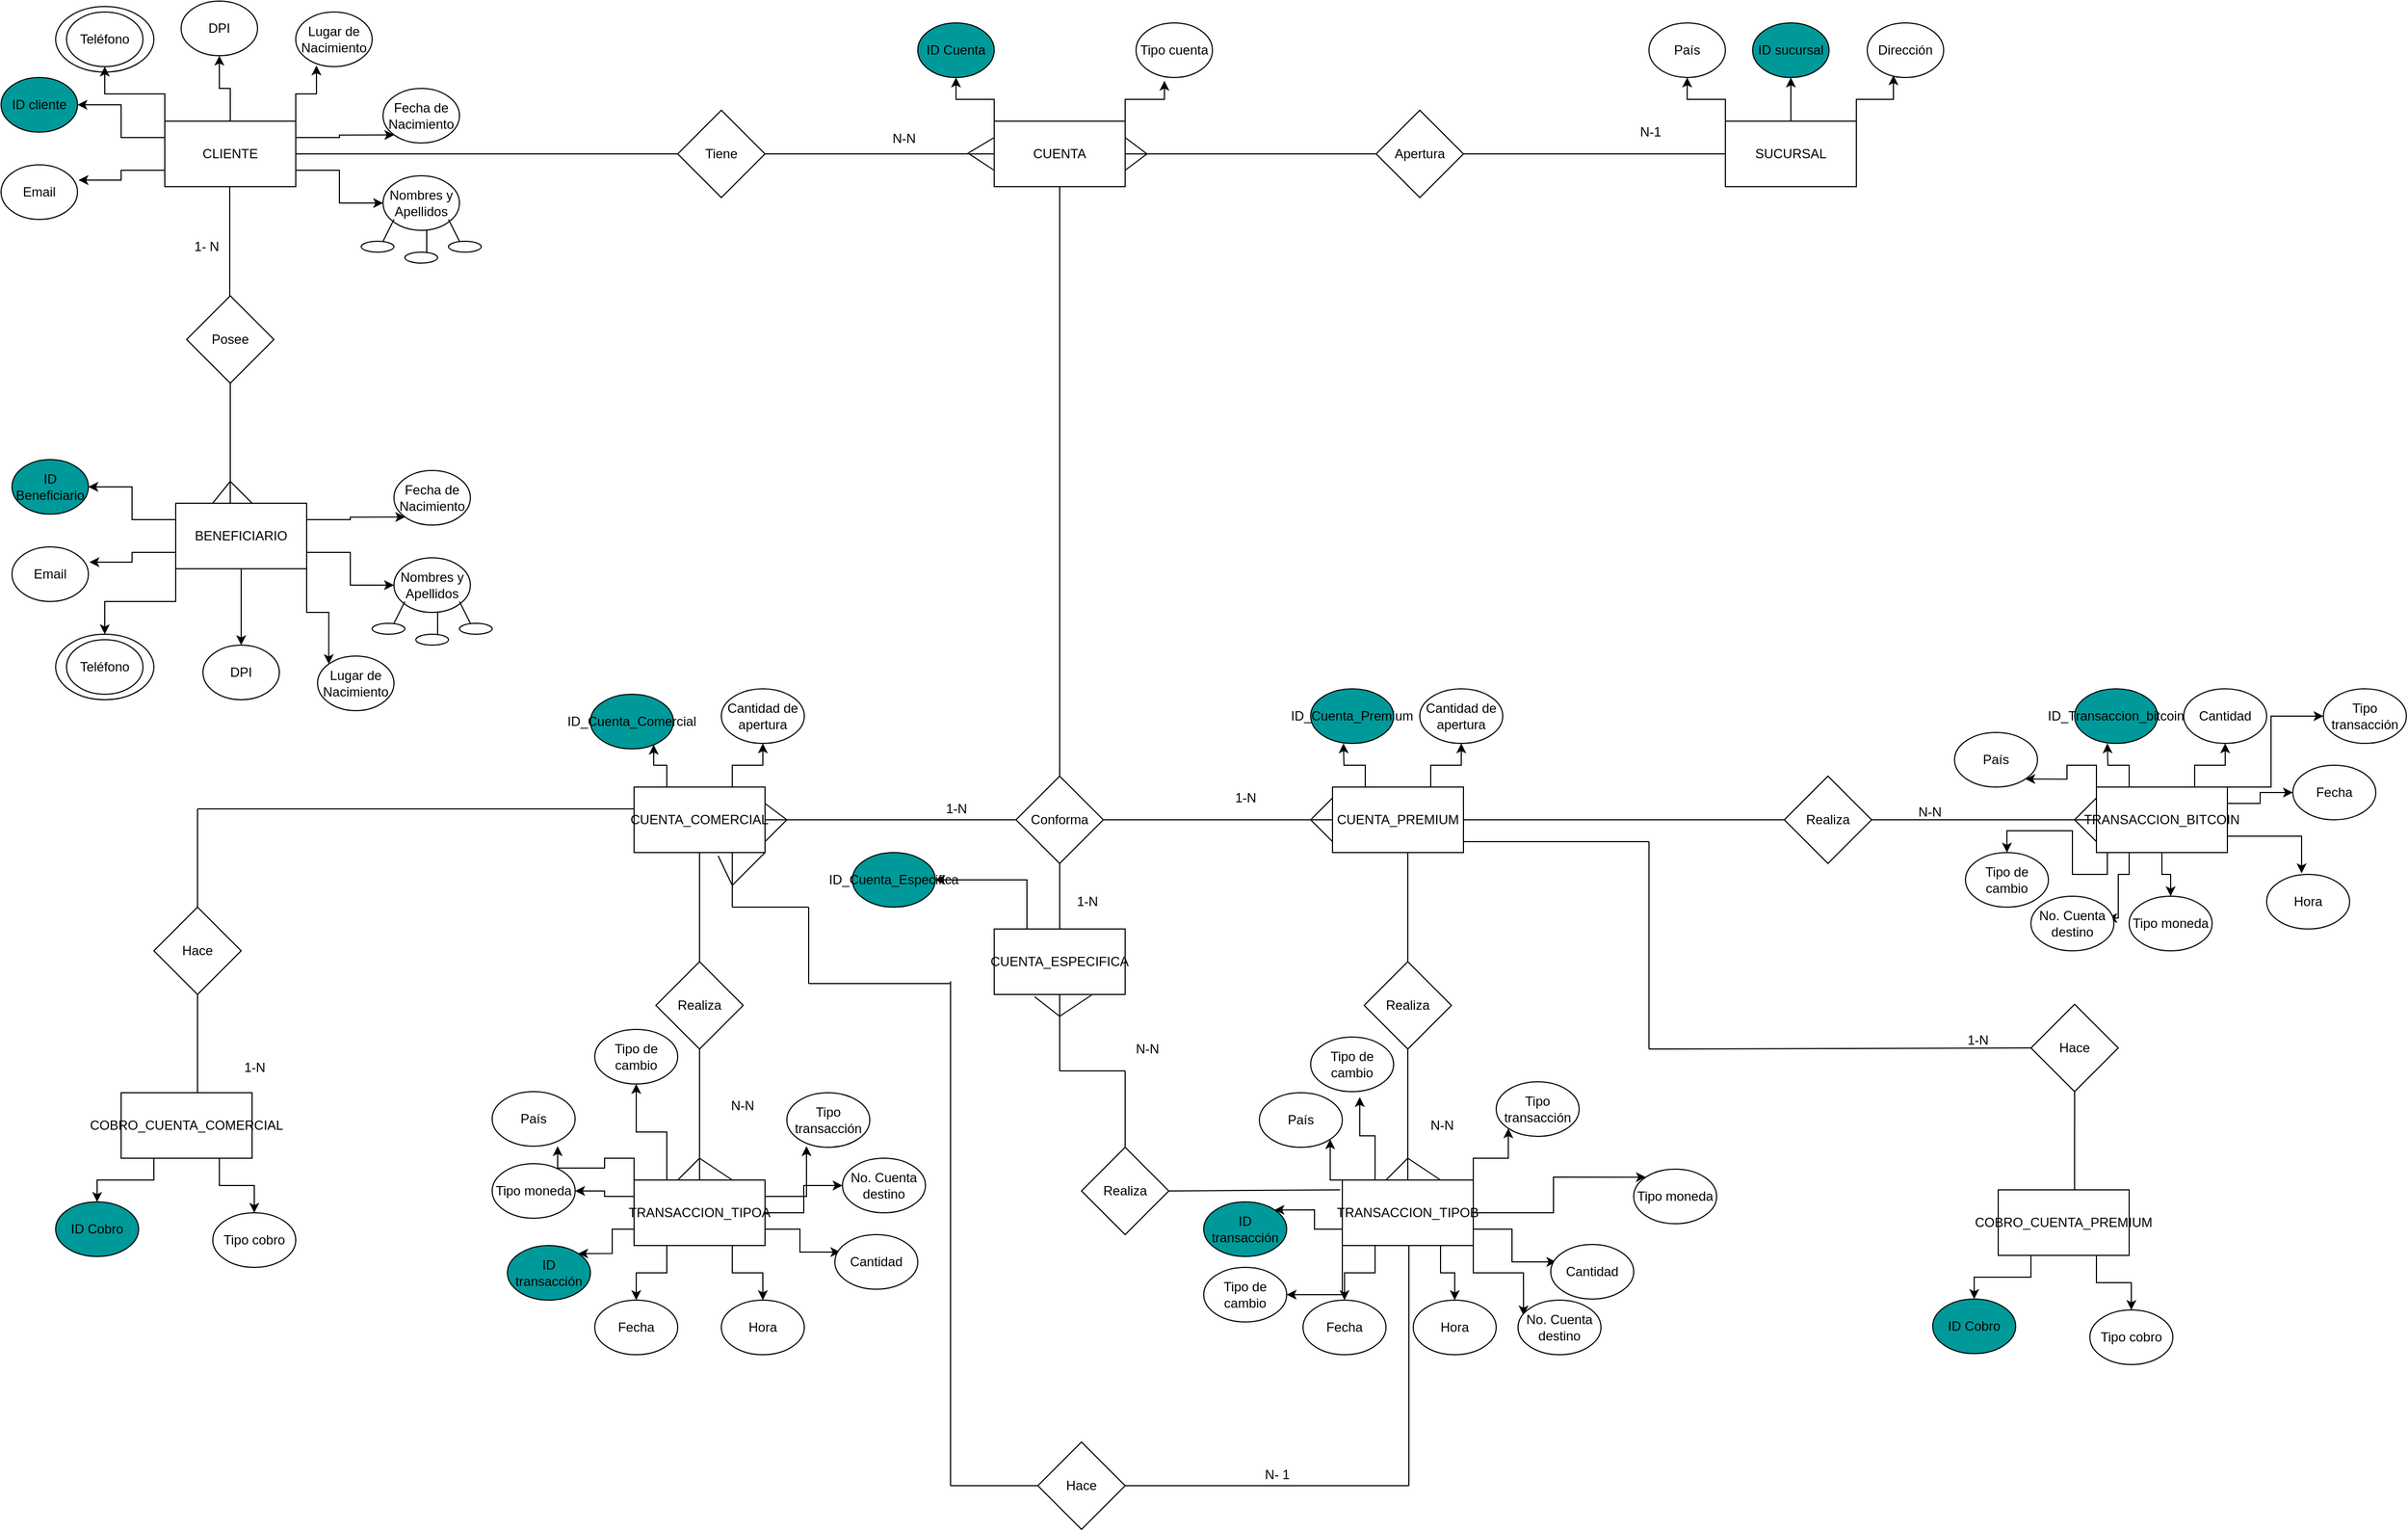 <mxfile version="12.6.5" type="device"><diagram id="9-E5F_la_4K-XoB2-qRi" name="Page-1"><mxGraphModel dx="1851" dy="1761" grid="1" gridSize="10" guides="1" tooltips="1" connect="1" arrows="1" fold="1" page="1" pageScale="1" pageWidth="827" pageHeight="1169" math="0" shadow="0"><root><mxCell id="0"/><mxCell id="1" parent="0"/><mxCell id="iz-t4fcoGRt94nTyB41s-18" value="" style="ellipse;whiteSpace=wrap;html=1;" parent="1" vertex="1"><mxGeometry x="-10" y="-75" width="90" height="60" as="geometry"/></mxCell><mxCell id="iz-t4fcoGRt94nTyB41s-28" style="edgeStyle=orthogonalEdgeStyle;rounded=0;orthogonalLoop=1;jettySize=auto;html=1;exitX=0;exitY=0.75;exitDx=0;exitDy=0;entryX=1.014;entryY=0.28;entryDx=0;entryDy=0;entryPerimeter=0;" parent="1" source="iz-t4fcoGRt94nTyB41s-1" target="iz-t4fcoGRt94nTyB41s-7" edge="1"><mxGeometry relative="1" as="geometry"/></mxCell><mxCell id="iz-t4fcoGRt94nTyB41s-29" style="edgeStyle=orthogonalEdgeStyle;rounded=0;orthogonalLoop=1;jettySize=auto;html=1;exitX=0;exitY=0.25;exitDx=0;exitDy=0;entryX=1;entryY=0.5;entryDx=0;entryDy=0;" parent="1" source="iz-t4fcoGRt94nTyB41s-1" target="iz-t4fcoGRt94nTyB41s-6" edge="1"><mxGeometry relative="1" as="geometry"/></mxCell><mxCell id="iz-t4fcoGRt94nTyB41s-30" style="edgeStyle=orthogonalEdgeStyle;rounded=0;orthogonalLoop=1;jettySize=auto;html=1;exitX=0;exitY=0;exitDx=0;exitDy=0;" parent="1" source="iz-t4fcoGRt94nTyB41s-1" target="iz-t4fcoGRt94nTyB41s-5" edge="1"><mxGeometry relative="1" as="geometry"/></mxCell><mxCell id="iz-t4fcoGRt94nTyB41s-31" style="edgeStyle=orthogonalEdgeStyle;rounded=0;orthogonalLoop=1;jettySize=auto;html=1;exitX=0.5;exitY=0;exitDx=0;exitDy=0;entryX=0.5;entryY=1;entryDx=0;entryDy=0;" parent="1" source="iz-t4fcoGRt94nTyB41s-1" target="iz-t4fcoGRt94nTyB41s-2" edge="1"><mxGeometry relative="1" as="geometry"/></mxCell><mxCell id="iz-t4fcoGRt94nTyB41s-32" style="edgeStyle=orthogonalEdgeStyle;rounded=0;orthogonalLoop=1;jettySize=auto;html=1;exitX=1;exitY=0;exitDx=0;exitDy=0;entryX=0.271;entryY=0.98;entryDx=0;entryDy=0;entryPerimeter=0;" parent="1" source="iz-t4fcoGRt94nTyB41s-1" target="iz-t4fcoGRt94nTyB41s-3" edge="1"><mxGeometry relative="1" as="geometry"/></mxCell><mxCell id="iz-t4fcoGRt94nTyB41s-33" style="edgeStyle=orthogonalEdgeStyle;rounded=0;orthogonalLoop=1;jettySize=auto;html=1;exitX=1;exitY=0.25;exitDx=0;exitDy=0;entryX=0;entryY=1;entryDx=0;entryDy=0;" parent="1" source="iz-t4fcoGRt94nTyB41s-1" target="iz-t4fcoGRt94nTyB41s-8" edge="1"><mxGeometry relative="1" as="geometry"/></mxCell><mxCell id="iz-t4fcoGRt94nTyB41s-34" style="edgeStyle=orthogonalEdgeStyle;rounded=0;orthogonalLoop=1;jettySize=auto;html=1;exitX=1;exitY=0.75;exitDx=0;exitDy=0;entryX=0;entryY=0.5;entryDx=0;entryDy=0;" parent="1" source="iz-t4fcoGRt94nTyB41s-1" target="iz-t4fcoGRt94nTyB41s-16" edge="1"><mxGeometry relative="1" as="geometry"/></mxCell><mxCell id="iz-t4fcoGRt94nTyB41s-1" value="CLIENTE" style="rounded=0;whiteSpace=wrap;html=1;" parent="1" vertex="1"><mxGeometry x="90" y="30" width="120" height="60" as="geometry"/></mxCell><mxCell id="iz-t4fcoGRt94nTyB41s-2" value="DPI" style="ellipse;whiteSpace=wrap;html=1;" parent="1" vertex="1"><mxGeometry x="105" y="-80" width="70" height="50" as="geometry"/></mxCell><mxCell id="iz-t4fcoGRt94nTyB41s-3" value="Lugar de Nacimiento" style="ellipse;whiteSpace=wrap;html=1;" parent="1" vertex="1"><mxGeometry x="210" y="-70" width="70" height="50" as="geometry"/></mxCell><mxCell id="iz-t4fcoGRt94nTyB41s-5" value="Teléfono" style="ellipse;whiteSpace=wrap;html=1;" parent="1" vertex="1"><mxGeometry y="-70" width="70" height="50" as="geometry"/></mxCell><mxCell id="iz-t4fcoGRt94nTyB41s-6" value="ID cliente" style="ellipse;whiteSpace=wrap;html=1;fillColor=#009999;" parent="1" vertex="1"><mxGeometry x="-60" y="-10" width="70" height="50" as="geometry"/></mxCell><mxCell id="iz-t4fcoGRt94nTyB41s-7" value="Email" style="ellipse;whiteSpace=wrap;html=1;" parent="1" vertex="1"><mxGeometry x="-60" y="70" width="70" height="50" as="geometry"/></mxCell><mxCell id="iz-t4fcoGRt94nTyB41s-8" value="Fecha de Nacimiento" style="ellipse;whiteSpace=wrap;html=1;" parent="1" vertex="1"><mxGeometry x="290" width="70" height="50" as="geometry"/></mxCell><mxCell id="iz-t4fcoGRt94nTyB41s-16" value="Nombres y Apellidos" style="ellipse;whiteSpace=wrap;html=1;" parent="1" vertex="1"><mxGeometry x="290" y="80" width="70" height="50" as="geometry"/></mxCell><mxCell id="iz-t4fcoGRt94nTyB41s-19" value="" style="endArrow=none;html=1;" parent="1" edge="1"><mxGeometry width="50" height="50" relative="1" as="geometry"><mxPoint x="290" y="140" as="sourcePoint"/><mxPoint x="300" y="120" as="targetPoint"/></mxGeometry></mxCell><mxCell id="iz-t4fcoGRt94nTyB41s-21" value="" style="endArrow=none;html=1;" parent="1" edge="1"><mxGeometry width="50" height="50" relative="1" as="geometry"><mxPoint x="360" y="140" as="sourcePoint"/><mxPoint x="350" y="120" as="targetPoint"/></mxGeometry></mxCell><mxCell id="iz-t4fcoGRt94nTyB41s-22" value="" style="endArrow=none;html=1;" parent="1" edge="1"><mxGeometry width="50" height="50" relative="1" as="geometry"><mxPoint x="330" y="150" as="sourcePoint"/><mxPoint x="330" y="130" as="targetPoint"/></mxGeometry></mxCell><mxCell id="iz-t4fcoGRt94nTyB41s-23" value="" style="ellipse;whiteSpace=wrap;html=1;fillColor=#FFFFFF;" parent="1" vertex="1"><mxGeometry x="270" y="140" width="30" height="10" as="geometry"/></mxCell><mxCell id="iz-t4fcoGRt94nTyB41s-24" value="" style="ellipse;whiteSpace=wrap;html=1;fillColor=#FFFFFF;" parent="1" vertex="1"><mxGeometry x="310" y="150" width="30" height="10" as="geometry"/></mxCell><mxCell id="iz-t4fcoGRt94nTyB41s-25" value="" style="ellipse;whiteSpace=wrap;html=1;fillColor=#FFFFFF;" parent="1" vertex="1"><mxGeometry x="350" y="140" width="30" height="10" as="geometry"/></mxCell><mxCell id="iz-t4fcoGRt94nTyB41s-35" value="Posee" style="rhombus;whiteSpace=wrap;html=1;fillColor=#FFFFFF;" parent="1" vertex="1"><mxGeometry x="110" y="190" width="80" height="80" as="geometry"/></mxCell><mxCell id="iz-t4fcoGRt94nTyB41s-36" value="" style="endArrow=none;html=1;" parent="1" edge="1"><mxGeometry width="50" height="50" relative="1" as="geometry"><mxPoint x="149.5" y="190" as="sourcePoint"/><mxPoint x="149.5" y="90" as="targetPoint"/></mxGeometry></mxCell><mxCell id="iz-t4fcoGRt94nTyB41s-38" value="" style="endArrow=none;html=1;" parent="1" edge="1"><mxGeometry width="50" height="50" relative="1" as="geometry"><mxPoint x="150" y="380" as="sourcePoint"/><mxPoint x="150" y="270" as="targetPoint"/></mxGeometry></mxCell><mxCell id="iz-t4fcoGRt94nTyB41s-39" value="" style="endArrow=none;html=1;exitX=0.358;exitY=0.017;exitDx=0;exitDy=0;exitPerimeter=0;" parent="1" edge="1"><mxGeometry width="50" height="50" relative="1" as="geometry"><mxPoint x="132.96" y="381.02" as="sourcePoint"/><mxPoint x="150" y="360" as="targetPoint"/></mxGeometry></mxCell><mxCell id="iz-t4fcoGRt94nTyB41s-41" value="" style="endArrow=none;html=1;entryX=0.667;entryY=0;entryDx=0;entryDy=0;entryPerimeter=0;" parent="1" edge="1"><mxGeometry width="50" height="50" relative="1" as="geometry"><mxPoint x="150" y="360" as="sourcePoint"/><mxPoint x="170.04" y="380" as="targetPoint"/></mxGeometry></mxCell><mxCell id="iz-t4fcoGRt94nTyB41s-47" style="edgeStyle=orthogonalEdgeStyle;rounded=0;orthogonalLoop=1;jettySize=auto;html=1;exitX=0;exitY=0;exitDx=0;exitDy=0;entryX=0.5;entryY=1;entryDx=0;entryDy=0;" parent="1" source="iz-t4fcoGRt94nTyB41s-42" target="iz-t4fcoGRt94nTyB41s-43" edge="1"><mxGeometry relative="1" as="geometry"/></mxCell><mxCell id="iz-t4fcoGRt94nTyB41s-50" style="edgeStyle=orthogonalEdgeStyle;rounded=0;orthogonalLoop=1;jettySize=auto;html=1;exitX=1;exitY=0;exitDx=0;exitDy=0;entryX=0.371;entryY=1.06;entryDx=0;entryDy=0;entryPerimeter=0;" parent="1" source="iz-t4fcoGRt94nTyB41s-42" target="iz-t4fcoGRt94nTyB41s-46" edge="1"><mxGeometry relative="1" as="geometry"/></mxCell><mxCell id="iz-t4fcoGRt94nTyB41s-42" value="CUENTA" style="rounded=0;whiteSpace=wrap;html=1;fillColor=#FFFFFF;" parent="1" vertex="1"><mxGeometry x="850" y="30" width="120" height="60" as="geometry"/></mxCell><mxCell id="iz-t4fcoGRt94nTyB41s-43" value="ID Cuenta" style="ellipse;whiteSpace=wrap;html=1;fillColor=#009999;" parent="1" vertex="1"><mxGeometry x="780" y="-60" width="70" height="50" as="geometry"/></mxCell><mxCell id="iz-t4fcoGRt94nTyB41s-46" value="Tipo cuenta" style="ellipse;whiteSpace=wrap;html=1;" parent="1" vertex="1"><mxGeometry x="980" y="-60" width="70" height="50" as="geometry"/></mxCell><mxCell id="iz-t4fcoGRt94nTyB41s-51" value="Tiene" style="rhombus;whiteSpace=wrap;html=1;fillColor=#FFFFFF;" parent="1" vertex="1"><mxGeometry x="560" y="20" width="80" height="80" as="geometry"/></mxCell><mxCell id="iz-t4fcoGRt94nTyB41s-52" value="" style="endArrow=none;html=1;entryX=0;entryY=0.5;entryDx=0;entryDy=0;" parent="1" target="iz-t4fcoGRt94nTyB41s-51" edge="1"><mxGeometry width="50" height="50" relative="1" as="geometry"><mxPoint x="210" y="60" as="sourcePoint"/><mxPoint x="260" y="10" as="targetPoint"/></mxGeometry></mxCell><mxCell id="iz-t4fcoGRt94nTyB41s-53" value="" style="endArrow=none;html=1;entryX=0;entryY=0.5;entryDx=0;entryDy=0;" parent="1" target="iz-t4fcoGRt94nTyB41s-42" edge="1"><mxGeometry width="50" height="50" relative="1" as="geometry"><mxPoint x="640" y="60" as="sourcePoint"/><mxPoint x="690" y="10" as="targetPoint"/></mxGeometry></mxCell><mxCell id="iz-t4fcoGRt94nTyB41s-54" value="" style="endArrow=none;html=1;entryX=0;entryY=0.25;entryDx=0;entryDy=0;" parent="1" target="iz-t4fcoGRt94nTyB41s-42" edge="1"><mxGeometry width="50" height="50" relative="1" as="geometry"><mxPoint x="825" y="60" as="sourcePoint"/><mxPoint x="875" y="10" as="targetPoint"/></mxGeometry></mxCell><mxCell id="iz-t4fcoGRt94nTyB41s-55" value="" style="endArrow=none;html=1;exitX=0;exitY=0.75;exitDx=0;exitDy=0;" parent="1" source="iz-t4fcoGRt94nTyB41s-42" edge="1"><mxGeometry width="50" height="50" relative="1" as="geometry"><mxPoint x="777" y="110" as="sourcePoint"/><mxPoint x="827" y="60" as="targetPoint"/></mxGeometry></mxCell><mxCell id="iz-t4fcoGRt94nTyB41s-56" value="Apertura" style="rhombus;whiteSpace=wrap;html=1;fillColor=#FFFFFF;" parent="1" vertex="1"><mxGeometry x="1200" y="20" width="80" height="80" as="geometry"/></mxCell><mxCell id="iz-t4fcoGRt94nTyB41s-57" value="" style="endArrow=none;html=1;" parent="1" target="iz-t4fcoGRt94nTyB41s-56" edge="1"><mxGeometry width="50" height="50" relative="1" as="geometry"><mxPoint x="970" y="60" as="sourcePoint"/><mxPoint x="1020" y="10" as="targetPoint"/></mxGeometry></mxCell><mxCell id="iz-t4fcoGRt94nTyB41s-66" style="edgeStyle=orthogonalEdgeStyle;rounded=0;orthogonalLoop=1;jettySize=auto;html=1;exitX=0;exitY=0;exitDx=0;exitDy=0;entryX=0.5;entryY=1;entryDx=0;entryDy=0;" parent="1" source="iz-t4fcoGRt94nTyB41s-58" target="iz-t4fcoGRt94nTyB41s-63" edge="1"><mxGeometry relative="1" as="geometry"/></mxCell><mxCell id="iz-t4fcoGRt94nTyB41s-68" style="edgeStyle=orthogonalEdgeStyle;rounded=0;orthogonalLoop=1;jettySize=auto;html=1;exitX=0.5;exitY=0;exitDx=0;exitDy=0;entryX=0.5;entryY=1;entryDx=0;entryDy=0;" parent="1" source="iz-t4fcoGRt94nTyB41s-58" target="iz-t4fcoGRt94nTyB41s-64" edge="1"><mxGeometry relative="1" as="geometry"/></mxCell><mxCell id="iz-t4fcoGRt94nTyB41s-70" style="edgeStyle=orthogonalEdgeStyle;rounded=0;orthogonalLoop=1;jettySize=auto;html=1;exitX=1;exitY=0;exitDx=0;exitDy=0;entryX=0.343;entryY=0.96;entryDx=0;entryDy=0;entryPerimeter=0;" parent="1" source="iz-t4fcoGRt94nTyB41s-58" target="iz-t4fcoGRt94nTyB41s-65" edge="1"><mxGeometry relative="1" as="geometry"/></mxCell><mxCell id="iz-t4fcoGRt94nTyB41s-58" value="SUCURSAL" style="rounded=0;whiteSpace=wrap;html=1;fillColor=#FFFFFF;" parent="1" vertex="1"><mxGeometry x="1520" y="30" width="120" height="60" as="geometry"/></mxCell><mxCell id="iz-t4fcoGRt94nTyB41s-59" value="" style="endArrow=none;html=1;entryX=0;entryY=0.5;entryDx=0;entryDy=0;" parent="1" target="iz-t4fcoGRt94nTyB41s-58" edge="1"><mxGeometry width="50" height="50" relative="1" as="geometry"><mxPoint x="1280" y="60" as="sourcePoint"/><mxPoint x="1330" y="10" as="targetPoint"/></mxGeometry></mxCell><mxCell id="iz-t4fcoGRt94nTyB41s-60" value="" style="endArrow=none;html=1;entryX=1;entryY=0.25;entryDx=0;entryDy=0;" parent="1" target="iz-t4fcoGRt94nTyB41s-42" edge="1"><mxGeometry width="50" height="50" relative="1" as="geometry"><mxPoint x="990" y="60" as="sourcePoint"/><mxPoint x="1040" y="10" as="targetPoint"/></mxGeometry></mxCell><mxCell id="iz-t4fcoGRt94nTyB41s-61" value="" style="endArrow=none;html=1;exitX=1;exitY=0.75;exitDx=0;exitDy=0;" parent="1" source="iz-t4fcoGRt94nTyB41s-42" edge="1"><mxGeometry width="50" height="50" relative="1" as="geometry"><mxPoint x="940" y="110" as="sourcePoint"/><mxPoint x="990" y="60" as="targetPoint"/></mxGeometry></mxCell><mxCell id="iz-t4fcoGRt94nTyB41s-63" value="País" style="ellipse;whiteSpace=wrap;html=1;" parent="1" vertex="1"><mxGeometry x="1450" y="-60" width="70" height="50" as="geometry"/></mxCell><mxCell id="iz-t4fcoGRt94nTyB41s-64" value="ID sucursal" style="ellipse;whiteSpace=wrap;html=1;fillColor=#009999;" parent="1" vertex="1"><mxGeometry x="1545" y="-60" width="70" height="50" as="geometry"/></mxCell><mxCell id="iz-t4fcoGRt94nTyB41s-65" value="Dirección" style="ellipse;whiteSpace=wrap;html=1;" parent="1" vertex="1"><mxGeometry x="1650" y="-60" width="70" height="50" as="geometry"/></mxCell><mxCell id="iz-t4fcoGRt94nTyB41s-71" value="Conforma" style="rhombus;whiteSpace=wrap;html=1;fillColor=#FFFFFF;" parent="1" vertex="1"><mxGeometry x="870" y="630" width="80" height="80" as="geometry"/></mxCell><mxCell id="iz-t4fcoGRt94nTyB41s-72" value="" style="endArrow=none;html=1;exitX=0.5;exitY=0;exitDx=0;exitDy=0;" parent="1" source="iz-t4fcoGRt94nTyB41s-71" edge="1"><mxGeometry width="50" height="50" relative="1" as="geometry"><mxPoint x="860" y="140" as="sourcePoint"/><mxPoint x="910" y="90" as="targetPoint"/></mxGeometry></mxCell><mxCell id="iz-t4fcoGRt94nTyB41s-115" style="edgeStyle=orthogonalEdgeStyle;rounded=0;orthogonalLoop=1;jettySize=auto;html=1;exitX=0.75;exitY=0;exitDx=0;exitDy=0;entryX=0.5;entryY=1;entryDx=0;entryDy=0;" parent="1" source="iz-t4fcoGRt94nTyB41s-73" target="iz-t4fcoGRt94nTyB41s-112" edge="1"><mxGeometry relative="1" as="geometry"/></mxCell><mxCell id="iz-t4fcoGRt94nTyB41s-116" style="edgeStyle=orthogonalEdgeStyle;rounded=0;orthogonalLoop=1;jettySize=auto;html=1;exitX=0.25;exitY=0;exitDx=0;exitDy=0;" parent="1" source="iz-t4fcoGRt94nTyB41s-73" target="iz-t4fcoGRt94nTyB41s-111" edge="1"><mxGeometry relative="1" as="geometry"><Array as="points"><mxPoint x="550" y="620"/><mxPoint x="538" y="620"/></Array></mxGeometry></mxCell><mxCell id="iz-t4fcoGRt94nTyB41s-73" value="CUENTA_COMERCIAL" style="rounded=0;whiteSpace=wrap;html=1;fillColor=#FFFFFF;" parent="1" vertex="1"><mxGeometry x="520" y="640" width="120" height="60" as="geometry"/></mxCell><mxCell id="iz-t4fcoGRt94nTyB41s-119" style="edgeStyle=orthogonalEdgeStyle;rounded=0;orthogonalLoop=1;jettySize=auto;html=1;exitX=0.25;exitY=0;exitDx=0;exitDy=0;" parent="1" source="iz-t4fcoGRt94nTyB41s-74" edge="1"><mxGeometry relative="1" as="geometry"><mxPoint x="1170" y="600" as="targetPoint"/></mxGeometry></mxCell><mxCell id="iz-t4fcoGRt94nTyB41s-121" style="edgeStyle=orthogonalEdgeStyle;rounded=0;orthogonalLoop=1;jettySize=auto;html=1;exitX=0.75;exitY=0;exitDx=0;exitDy=0;" parent="1" source="iz-t4fcoGRt94nTyB41s-74" target="iz-t4fcoGRt94nTyB41s-118" edge="1"><mxGeometry relative="1" as="geometry"/></mxCell><mxCell id="iz-t4fcoGRt94nTyB41s-74" value="CUENTA_PREMIUM" style="rounded=0;whiteSpace=wrap;html=1;fillColor=#FFFFFF;" parent="1" vertex="1"><mxGeometry x="1160" y="640" width="120" height="60" as="geometry"/></mxCell><mxCell id="iz-t4fcoGRt94nTyB41s-75" value="" style="endArrow=none;html=1;exitX=1;exitY=0.5;exitDx=0;exitDy=0;" parent="1" source="iz-t4fcoGRt94nTyB41s-73" edge="1"><mxGeometry width="50" height="50" relative="1" as="geometry"><mxPoint x="820" y="720" as="sourcePoint"/><mxPoint x="870" y="670" as="targetPoint"/></mxGeometry></mxCell><mxCell id="iz-t4fcoGRt94nTyB41s-76" value="" style="endArrow=none;html=1;" parent="1" edge="1"><mxGeometry width="50" height="50" relative="1" as="geometry"><mxPoint x="640" y="690" as="sourcePoint"/><mxPoint x="660" y="670" as="targetPoint"/></mxGeometry></mxCell><mxCell id="iz-t4fcoGRt94nTyB41s-77" value="" style="endArrow=none;html=1;entryX=1;entryY=0.25;entryDx=0;entryDy=0;" parent="1" target="iz-t4fcoGRt94nTyB41s-73" edge="1"><mxGeometry width="50" height="50" relative="1" as="geometry"><mxPoint x="660" y="670" as="sourcePoint"/><mxPoint x="710" y="620" as="targetPoint"/></mxGeometry></mxCell><mxCell id="iz-t4fcoGRt94nTyB41s-78" value="" style="endArrow=none;html=1;entryX=0;entryY=0.5;entryDx=0;entryDy=0;" parent="1" target="iz-t4fcoGRt94nTyB41s-74" edge="1"><mxGeometry width="50" height="50" relative="1" as="geometry"><mxPoint x="950" y="670" as="sourcePoint"/><mxPoint x="1000" y="620" as="targetPoint"/></mxGeometry></mxCell><mxCell id="iz-t4fcoGRt94nTyB41s-79" value="" style="endArrow=none;html=1;" parent="1" edge="1"><mxGeometry width="50" height="50" relative="1" as="geometry"><mxPoint x="1140" y="670" as="sourcePoint"/><mxPoint x="1160" y="650" as="targetPoint"/></mxGeometry></mxCell><mxCell id="iz-t4fcoGRt94nTyB41s-80" value="" style="endArrow=none;html=1;" parent="1" edge="1"><mxGeometry width="50" height="50" relative="1" as="geometry"><mxPoint x="1160" y="690" as="sourcePoint"/><mxPoint x="1140" y="670" as="targetPoint"/></mxGeometry></mxCell><mxCell id="iz-t4fcoGRt94nTyB41s-82" style="edgeStyle=orthogonalEdgeStyle;rounded=0;orthogonalLoop=1;jettySize=auto;html=1;exitX=0;exitY=0.75;exitDx=0;exitDy=0;entryX=1.014;entryY=0.28;entryDx=0;entryDy=0;entryPerimeter=0;" parent="1" source="iz-t4fcoGRt94nTyB41s-89" target="iz-t4fcoGRt94nTyB41s-94" edge="1"><mxGeometry relative="1" as="geometry"/></mxCell><mxCell id="iz-t4fcoGRt94nTyB41s-83" style="edgeStyle=orthogonalEdgeStyle;rounded=0;orthogonalLoop=1;jettySize=auto;html=1;exitX=0;exitY=0.25;exitDx=0;exitDy=0;entryX=1;entryY=0.5;entryDx=0;entryDy=0;" parent="1" source="iz-t4fcoGRt94nTyB41s-89" target="iz-t4fcoGRt94nTyB41s-93" edge="1"><mxGeometry relative="1" as="geometry"/></mxCell><mxCell id="iz-t4fcoGRt94nTyB41s-87" style="edgeStyle=orthogonalEdgeStyle;rounded=0;orthogonalLoop=1;jettySize=auto;html=1;exitX=1;exitY=0.25;exitDx=0;exitDy=0;entryX=0;entryY=1;entryDx=0;entryDy=0;" parent="1" source="iz-t4fcoGRt94nTyB41s-89" target="iz-t4fcoGRt94nTyB41s-95" edge="1"><mxGeometry relative="1" as="geometry"/></mxCell><mxCell id="iz-t4fcoGRt94nTyB41s-88" style="edgeStyle=orthogonalEdgeStyle;rounded=0;orthogonalLoop=1;jettySize=auto;html=1;exitX=1;exitY=0.75;exitDx=0;exitDy=0;entryX=0;entryY=0.5;entryDx=0;entryDy=0;" parent="1" source="iz-t4fcoGRt94nTyB41s-89" target="iz-t4fcoGRt94nTyB41s-96" edge="1"><mxGeometry relative="1" as="geometry"/></mxCell><mxCell id="iz-t4fcoGRt94nTyB41s-104" style="edgeStyle=orthogonalEdgeStyle;rounded=0;orthogonalLoop=1;jettySize=auto;html=1;exitX=0.5;exitY=1;exitDx=0;exitDy=0;entryX=0.5;entryY=0;entryDx=0;entryDy=0;" parent="1" source="iz-t4fcoGRt94nTyB41s-89" target="iz-t4fcoGRt94nTyB41s-90" edge="1"><mxGeometry relative="1" as="geometry"/></mxCell><mxCell id="iz-t4fcoGRt94nTyB41s-106" style="edgeStyle=orthogonalEdgeStyle;rounded=0;orthogonalLoop=1;jettySize=auto;html=1;exitX=1;exitY=1;exitDx=0;exitDy=0;entryX=0;entryY=0;entryDx=0;entryDy=0;" parent="1" source="iz-t4fcoGRt94nTyB41s-89" target="iz-t4fcoGRt94nTyB41s-105" edge="1"><mxGeometry relative="1" as="geometry"/></mxCell><mxCell id="iz-t4fcoGRt94nTyB41s-109" style="edgeStyle=orthogonalEdgeStyle;rounded=0;orthogonalLoop=1;jettySize=auto;html=1;exitX=0;exitY=1;exitDx=0;exitDy=0;" parent="1" source="iz-t4fcoGRt94nTyB41s-89" target="iz-t4fcoGRt94nTyB41s-107" edge="1"><mxGeometry relative="1" as="geometry"/></mxCell><mxCell id="iz-t4fcoGRt94nTyB41s-89" value="BENEFICIARIO" style="rounded=0;whiteSpace=wrap;html=1;" parent="1" vertex="1"><mxGeometry x="100" y="380" width="120" height="60" as="geometry"/></mxCell><mxCell id="iz-t4fcoGRt94nTyB41s-90" value="DPI" style="ellipse;whiteSpace=wrap;html=1;" parent="1" vertex="1"><mxGeometry x="125" y="510" width="70" height="50" as="geometry"/></mxCell><mxCell id="iz-t4fcoGRt94nTyB41s-93" value="ID Beneficiario" style="ellipse;whiteSpace=wrap;html=1;fillColor=#009999;" parent="1" vertex="1"><mxGeometry x="-50" y="340" width="70" height="50" as="geometry"/></mxCell><mxCell id="iz-t4fcoGRt94nTyB41s-94" value="Email" style="ellipse;whiteSpace=wrap;html=1;" parent="1" vertex="1"><mxGeometry x="-50" y="420" width="70" height="50" as="geometry"/></mxCell><mxCell id="iz-t4fcoGRt94nTyB41s-95" value="Fecha de Nacimiento" style="ellipse;whiteSpace=wrap;html=1;" parent="1" vertex="1"><mxGeometry x="300" y="350" width="70" height="50" as="geometry"/></mxCell><mxCell id="iz-t4fcoGRt94nTyB41s-96" value="Nombres y Apellidos" style="ellipse;whiteSpace=wrap;html=1;" parent="1" vertex="1"><mxGeometry x="300" y="430" width="70" height="50" as="geometry"/></mxCell><mxCell id="iz-t4fcoGRt94nTyB41s-97" value="" style="endArrow=none;html=1;" parent="1" edge="1"><mxGeometry width="50" height="50" relative="1" as="geometry"><mxPoint x="300" y="490" as="sourcePoint"/><mxPoint x="310" y="470" as="targetPoint"/></mxGeometry></mxCell><mxCell id="iz-t4fcoGRt94nTyB41s-98" value="" style="endArrow=none;html=1;" parent="1" edge="1"><mxGeometry width="50" height="50" relative="1" as="geometry"><mxPoint x="370" y="490" as="sourcePoint"/><mxPoint x="360" y="470" as="targetPoint"/></mxGeometry></mxCell><mxCell id="iz-t4fcoGRt94nTyB41s-99" value="" style="endArrow=none;html=1;" parent="1" edge="1"><mxGeometry width="50" height="50" relative="1" as="geometry"><mxPoint x="340" y="500" as="sourcePoint"/><mxPoint x="340" y="480" as="targetPoint"/></mxGeometry></mxCell><mxCell id="iz-t4fcoGRt94nTyB41s-100" value="" style="ellipse;whiteSpace=wrap;html=1;fillColor=#FFFFFF;" parent="1" vertex="1"><mxGeometry x="280" y="490" width="30" height="10" as="geometry"/></mxCell><mxCell id="iz-t4fcoGRt94nTyB41s-101" value="" style="ellipse;whiteSpace=wrap;html=1;fillColor=#FFFFFF;" parent="1" vertex="1"><mxGeometry x="320" y="500" width="30" height="10" as="geometry"/></mxCell><mxCell id="iz-t4fcoGRt94nTyB41s-102" value="" style="ellipse;whiteSpace=wrap;html=1;fillColor=#FFFFFF;" parent="1" vertex="1"><mxGeometry x="360" y="490" width="30" height="10" as="geometry"/></mxCell><mxCell id="iz-t4fcoGRt94nTyB41s-105" value="Lugar de Nacimiento" style="ellipse;whiteSpace=wrap;html=1;" parent="1" vertex="1"><mxGeometry x="230" y="520" width="70" height="50" as="geometry"/></mxCell><mxCell id="iz-t4fcoGRt94nTyB41s-107" value="" style="ellipse;whiteSpace=wrap;html=1;" parent="1" vertex="1"><mxGeometry x="-10" y="500" width="90" height="60" as="geometry"/></mxCell><mxCell id="iz-t4fcoGRt94nTyB41s-108" value="Teléfono" style="ellipse;whiteSpace=wrap;html=1;" parent="1" vertex="1"><mxGeometry y="505" width="70" height="50" as="geometry"/></mxCell><mxCell id="iz-t4fcoGRt94nTyB41s-111" value="ID_Cuenta_Comercial" style="ellipse;whiteSpace=wrap;html=1;fillColor=#009999;" parent="1" vertex="1"><mxGeometry x="480" y="555" width="76" height="50" as="geometry"/></mxCell><mxCell id="iz-t4fcoGRt94nTyB41s-112" value="Cantidad de apertura" style="ellipse;whiteSpace=wrap;html=1;" parent="1" vertex="1"><mxGeometry x="600" y="550" width="76" height="50" as="geometry"/></mxCell><mxCell id="iz-t4fcoGRt94nTyB41s-117" value="ID_Cuenta_Premium" style="ellipse;whiteSpace=wrap;html=1;fillColor=#009999;" parent="1" vertex="1"><mxGeometry x="1140" y="550" width="76" height="50" as="geometry"/></mxCell><mxCell id="iz-t4fcoGRt94nTyB41s-118" value="Cantidad de apertura" style="ellipse;whiteSpace=wrap;html=1;" parent="1" vertex="1"><mxGeometry x="1240" y="550" width="76" height="50" as="geometry"/></mxCell><mxCell id="iz-t4fcoGRt94nTyB41s-122" value="Realiza" style="rhombus;whiteSpace=wrap;html=1;fillColor=#FFFFFF;" parent="1" vertex="1"><mxGeometry x="540" y="800" width="80" height="80" as="geometry"/></mxCell><mxCell id="iz-t4fcoGRt94nTyB41s-124" value="" style="endArrow=none;html=1;" parent="1" edge="1"><mxGeometry width="50" height="50" relative="1" as="geometry"><mxPoint x="580" y="800" as="sourcePoint"/><mxPoint x="580" y="700" as="targetPoint"/></mxGeometry></mxCell><mxCell id="iz-t4fcoGRt94nTyB41s-136" style="edgeStyle=orthogonalEdgeStyle;rounded=0;orthogonalLoop=1;jettySize=auto;html=1;exitX=0;exitY=0.75;exitDx=0;exitDy=0;entryX=1;entryY=0;entryDx=0;entryDy=0;" parent="1" source="iz-t4fcoGRt94nTyB41s-125" target="iz-t4fcoGRt94nTyB41s-131" edge="1"><mxGeometry relative="1" as="geometry"/></mxCell><mxCell id="iz-t4fcoGRt94nTyB41s-137" style="edgeStyle=orthogonalEdgeStyle;rounded=0;orthogonalLoop=1;jettySize=auto;html=1;exitX=0.25;exitY=1;exitDx=0;exitDy=0;" parent="1" source="iz-t4fcoGRt94nTyB41s-125" target="iz-t4fcoGRt94nTyB41s-132" edge="1"><mxGeometry relative="1" as="geometry"/></mxCell><mxCell id="iz-t4fcoGRt94nTyB41s-138" style="edgeStyle=orthogonalEdgeStyle;rounded=0;orthogonalLoop=1;jettySize=auto;html=1;exitX=0.75;exitY=1;exitDx=0;exitDy=0;entryX=0.5;entryY=0;entryDx=0;entryDy=0;" parent="1" source="iz-t4fcoGRt94nTyB41s-125" target="iz-t4fcoGRt94nTyB41s-133" edge="1"><mxGeometry relative="1" as="geometry"/></mxCell><mxCell id="iz-t4fcoGRt94nTyB41s-139" style="edgeStyle=orthogonalEdgeStyle;rounded=0;orthogonalLoop=1;jettySize=auto;html=1;exitX=1;exitY=0.75;exitDx=0;exitDy=0;entryX=0.066;entryY=0.32;entryDx=0;entryDy=0;entryPerimeter=0;" parent="1" source="iz-t4fcoGRt94nTyB41s-125" target="iz-t4fcoGRt94nTyB41s-134" edge="1"><mxGeometry relative="1" as="geometry"/></mxCell><mxCell id="iz-t4fcoGRt94nTyB41s-203" style="edgeStyle=orthogonalEdgeStyle;rounded=0;orthogonalLoop=1;jettySize=auto;html=1;exitX=0;exitY=0.25;exitDx=0;exitDy=0;entryX=1;entryY=0.5;entryDx=0;entryDy=0;" parent="1" source="iz-t4fcoGRt94nTyB41s-125" target="iz-t4fcoGRt94nTyB41s-202" edge="1"><mxGeometry relative="1" as="geometry"/></mxCell><mxCell id="iz-t4fcoGRt94nTyB41s-211" style="edgeStyle=orthogonalEdgeStyle;rounded=0;orthogonalLoop=1;jettySize=auto;html=1;exitX=1;exitY=0.25;exitDx=0;exitDy=0;entryX=0.237;entryY=0.98;entryDx=0;entryDy=0;entryPerimeter=0;" parent="1" source="iz-t4fcoGRt94nTyB41s-125" target="iz-t4fcoGRt94nTyB41s-210" edge="1"><mxGeometry relative="1" as="geometry"/></mxCell><mxCell id="iz-t4fcoGRt94nTyB41s-233" style="edgeStyle=orthogonalEdgeStyle;rounded=0;orthogonalLoop=1;jettySize=auto;html=1;exitX=0;exitY=0;exitDx=0;exitDy=0;entryX=0.789;entryY=1;entryDx=0;entryDy=0;entryPerimeter=0;" parent="1" source="iz-t4fcoGRt94nTyB41s-125" target="iz-t4fcoGRt94nTyB41s-232" edge="1"><mxGeometry relative="1" as="geometry"/></mxCell><mxCell id="7LazC7fXRGTK41slUEWp-25" style="edgeStyle=orthogonalEdgeStyle;rounded=0;orthogonalLoop=1;jettySize=auto;html=1;exitX=1;exitY=0.5;exitDx=0;exitDy=0;entryX=0;entryY=0.5;entryDx=0;entryDy=0;" parent="1" source="iz-t4fcoGRt94nTyB41s-125" target="7LazC7fXRGTK41slUEWp-24" edge="1"><mxGeometry relative="1" as="geometry"/></mxCell><mxCell id="7LazC7fXRGTK41slUEWp-27" style="edgeStyle=orthogonalEdgeStyle;rounded=0;orthogonalLoop=1;jettySize=auto;html=1;exitX=0.25;exitY=0;exitDx=0;exitDy=0;entryX=0.5;entryY=1;entryDx=0;entryDy=0;" parent="1" source="iz-t4fcoGRt94nTyB41s-125" target="7LazC7fXRGTK41slUEWp-26" edge="1"><mxGeometry relative="1" as="geometry"/></mxCell><mxCell id="iz-t4fcoGRt94nTyB41s-125" value="TRANSACCION_TIPOA" style="rounded=0;whiteSpace=wrap;html=1;fillColor=#FFFFFF;" parent="1" vertex="1"><mxGeometry x="520" y="1000" width="120" height="60" as="geometry"/></mxCell><mxCell id="iz-t4fcoGRt94nTyB41s-128" value="" style="endArrow=none;html=1;exitX=0.5;exitY=0;exitDx=0;exitDy=0;" parent="1" source="iz-t4fcoGRt94nTyB41s-125" edge="1"><mxGeometry width="50" height="50" relative="1" as="geometry"><mxPoint x="530" y="930" as="sourcePoint"/><mxPoint x="580" y="880" as="targetPoint"/></mxGeometry></mxCell><mxCell id="iz-t4fcoGRt94nTyB41s-129" value="" style="endArrow=none;html=1;" parent="1" edge="1"><mxGeometry width="50" height="50" relative="1" as="geometry"><mxPoint x="560" y="1000" as="sourcePoint"/><mxPoint x="580" y="980" as="targetPoint"/></mxGeometry></mxCell><mxCell id="iz-t4fcoGRt94nTyB41s-130" value="" style="endArrow=none;html=1;entryX=0.75;entryY=0;entryDx=0;entryDy=0;" parent="1" target="iz-t4fcoGRt94nTyB41s-125" edge="1"><mxGeometry width="50" height="50" relative="1" as="geometry"><mxPoint x="580" y="980" as="sourcePoint"/><mxPoint x="630" y="930" as="targetPoint"/></mxGeometry></mxCell><mxCell id="iz-t4fcoGRt94nTyB41s-131" value="ID transacción" style="ellipse;whiteSpace=wrap;html=1;fillColor=#009999;" parent="1" vertex="1"><mxGeometry x="404" y="1060" width="76" height="50" as="geometry"/></mxCell><mxCell id="iz-t4fcoGRt94nTyB41s-132" value="Fecha" style="ellipse;whiteSpace=wrap;html=1;" parent="1" vertex="1"><mxGeometry x="484" y="1110" width="76" height="50" as="geometry"/></mxCell><mxCell id="iz-t4fcoGRt94nTyB41s-133" value="Hora" style="ellipse;whiteSpace=wrap;html=1;" parent="1" vertex="1"><mxGeometry x="600" y="1110" width="76" height="50" as="geometry"/></mxCell><mxCell id="iz-t4fcoGRt94nTyB41s-134" value="Cantidad" style="ellipse;whiteSpace=wrap;html=1;" parent="1" vertex="1"><mxGeometry x="704" y="1050" width="76" height="50" as="geometry"/></mxCell><mxCell id="iz-t4fcoGRt94nTyB41s-140" value="Realiza" style="rhombus;whiteSpace=wrap;html=1;fillColor=#FFFFFF;" parent="1" vertex="1"><mxGeometry x="1189" y="800" width="80" height="80" as="geometry"/></mxCell><mxCell id="iz-t4fcoGRt94nTyB41s-141" value="" style="endArrow=none;html=1;" parent="1" edge="1"><mxGeometry width="50" height="50" relative="1" as="geometry"><mxPoint x="1229" y="800" as="sourcePoint"/><mxPoint x="1229" y="700" as="targetPoint"/></mxGeometry></mxCell><mxCell id="iz-t4fcoGRt94nTyB41s-142" style="edgeStyle=orthogonalEdgeStyle;rounded=0;orthogonalLoop=1;jettySize=auto;html=1;exitX=0;exitY=0.75;exitDx=0;exitDy=0;entryX=1;entryY=0;entryDx=0;entryDy=0;" parent="1" source="iz-t4fcoGRt94nTyB41s-146" target="iz-t4fcoGRt94nTyB41s-150" edge="1"><mxGeometry relative="1" as="geometry"/></mxCell><mxCell id="iz-t4fcoGRt94nTyB41s-143" style="edgeStyle=orthogonalEdgeStyle;rounded=0;orthogonalLoop=1;jettySize=auto;html=1;exitX=0.25;exitY=1;exitDx=0;exitDy=0;" parent="1" source="iz-t4fcoGRt94nTyB41s-146" target="iz-t4fcoGRt94nTyB41s-151" edge="1"><mxGeometry relative="1" as="geometry"/></mxCell><mxCell id="iz-t4fcoGRt94nTyB41s-144" style="edgeStyle=orthogonalEdgeStyle;rounded=0;orthogonalLoop=1;jettySize=auto;html=1;exitX=0.75;exitY=1;exitDx=0;exitDy=0;entryX=0.5;entryY=0;entryDx=0;entryDy=0;" parent="1" source="iz-t4fcoGRt94nTyB41s-146" target="iz-t4fcoGRt94nTyB41s-152" edge="1"><mxGeometry relative="1" as="geometry"/></mxCell><mxCell id="iz-t4fcoGRt94nTyB41s-145" style="edgeStyle=orthogonalEdgeStyle;rounded=0;orthogonalLoop=1;jettySize=auto;html=1;exitX=1;exitY=0.75;exitDx=0;exitDy=0;entryX=0.066;entryY=0.32;entryDx=0;entryDy=0;entryPerimeter=0;" parent="1" source="iz-t4fcoGRt94nTyB41s-146" target="iz-t4fcoGRt94nTyB41s-153" edge="1"><mxGeometry relative="1" as="geometry"/></mxCell><mxCell id="iz-t4fcoGRt94nTyB41s-201" style="edgeStyle=orthogonalEdgeStyle;rounded=0;orthogonalLoop=1;jettySize=auto;html=1;exitX=1;exitY=0.5;exitDx=0;exitDy=0;entryX=0;entryY=0;entryDx=0;entryDy=0;" parent="1" source="iz-t4fcoGRt94nTyB41s-146" target="iz-t4fcoGRt94nTyB41s-200" edge="1"><mxGeometry relative="1" as="geometry"/></mxCell><mxCell id="iz-t4fcoGRt94nTyB41s-209" style="edgeStyle=orthogonalEdgeStyle;rounded=0;orthogonalLoop=1;jettySize=auto;html=1;exitX=1;exitY=0;exitDx=0;exitDy=0;entryX=0;entryY=1;entryDx=0;entryDy=0;" parent="1" source="iz-t4fcoGRt94nTyB41s-146" target="iz-t4fcoGRt94nTyB41s-208" edge="1"><mxGeometry relative="1" as="geometry"/></mxCell><mxCell id="iz-t4fcoGRt94nTyB41s-235" style="edgeStyle=orthogonalEdgeStyle;rounded=0;orthogonalLoop=1;jettySize=auto;html=1;exitX=0;exitY=0;exitDx=0;exitDy=0;entryX=1;entryY=1;entryDx=0;entryDy=0;" parent="1" source="iz-t4fcoGRt94nTyB41s-146" target="iz-t4fcoGRt94nTyB41s-234" edge="1"><mxGeometry relative="1" as="geometry"/></mxCell><mxCell id="7LazC7fXRGTK41slUEWp-17" style="edgeStyle=orthogonalEdgeStyle;rounded=0;orthogonalLoop=1;jettySize=auto;html=1;exitX=0.25;exitY=0;exitDx=0;exitDy=0;entryX=0.592;entryY=1.1;entryDx=0;entryDy=0;entryPerimeter=0;" parent="1" source="iz-t4fcoGRt94nTyB41s-146" target="7LazC7fXRGTK41slUEWp-16" edge="1"><mxGeometry relative="1" as="geometry"/></mxCell><mxCell id="7LazC7fXRGTK41slUEWp-19" style="edgeStyle=orthogonalEdgeStyle;rounded=0;orthogonalLoop=1;jettySize=auto;html=1;exitX=0;exitY=1;exitDx=0;exitDy=0;entryX=1;entryY=0.5;entryDx=0;entryDy=0;" parent="1" source="iz-t4fcoGRt94nTyB41s-146" target="7LazC7fXRGTK41slUEWp-18" edge="1"><mxGeometry relative="1" as="geometry"/></mxCell><mxCell id="7LazC7fXRGTK41slUEWp-21" style="edgeStyle=orthogonalEdgeStyle;rounded=0;orthogonalLoop=1;jettySize=auto;html=1;exitX=1;exitY=1;exitDx=0;exitDy=0;entryX=0.066;entryY=0.28;entryDx=0;entryDy=0;entryPerimeter=0;" parent="1" source="iz-t4fcoGRt94nTyB41s-146" target="7LazC7fXRGTK41slUEWp-20" edge="1"><mxGeometry relative="1" as="geometry"/></mxCell><mxCell id="iz-t4fcoGRt94nTyB41s-146" value="TRANSACCION_TIPOB" style="rounded=0;whiteSpace=wrap;html=1;fillColor=#FFFFFF;" parent="1" vertex="1"><mxGeometry x="1169" y="1000" width="120" height="60" as="geometry"/></mxCell><mxCell id="iz-t4fcoGRt94nTyB41s-147" value="" style="endArrow=none;html=1;exitX=0.5;exitY=0;exitDx=0;exitDy=0;" parent="1" source="iz-t4fcoGRt94nTyB41s-146" edge="1"><mxGeometry width="50" height="50" relative="1" as="geometry"><mxPoint x="1179" y="930" as="sourcePoint"/><mxPoint x="1229" y="880" as="targetPoint"/></mxGeometry></mxCell><mxCell id="iz-t4fcoGRt94nTyB41s-148" value="" style="endArrow=none;html=1;" parent="1" edge="1"><mxGeometry width="50" height="50" relative="1" as="geometry"><mxPoint x="1209" y="1000" as="sourcePoint"/><mxPoint x="1229" y="980" as="targetPoint"/></mxGeometry></mxCell><mxCell id="iz-t4fcoGRt94nTyB41s-149" value="" style="endArrow=none;html=1;entryX=0.75;entryY=0;entryDx=0;entryDy=0;" parent="1" target="iz-t4fcoGRt94nTyB41s-146" edge="1"><mxGeometry width="50" height="50" relative="1" as="geometry"><mxPoint x="1229" y="980" as="sourcePoint"/><mxPoint x="1279" y="930" as="targetPoint"/></mxGeometry></mxCell><mxCell id="iz-t4fcoGRt94nTyB41s-150" value="ID transacción" style="ellipse;whiteSpace=wrap;html=1;fillColor=#009999;" parent="1" vertex="1"><mxGeometry x="1042" y="1020" width="76" height="50" as="geometry"/></mxCell><mxCell id="iz-t4fcoGRt94nTyB41s-151" value="Fecha" style="ellipse;whiteSpace=wrap;html=1;" parent="1" vertex="1"><mxGeometry x="1133" y="1110" width="76" height="50" as="geometry"/></mxCell><mxCell id="iz-t4fcoGRt94nTyB41s-152" value="Hora" style="ellipse;whiteSpace=wrap;html=1;" parent="1" vertex="1"><mxGeometry x="1234" y="1110" width="76" height="50" as="geometry"/></mxCell><mxCell id="iz-t4fcoGRt94nTyB41s-153" value="Cantidad" style="ellipse;whiteSpace=wrap;html=1;" parent="1" vertex="1"><mxGeometry x="1360" y="1059" width="76" height="50" as="geometry"/></mxCell><mxCell id="iz-t4fcoGRt94nTyB41s-169" style="edgeStyle=orthogonalEdgeStyle;rounded=0;orthogonalLoop=1;jettySize=auto;html=1;exitX=0.25;exitY=0;exitDx=0;exitDy=0;entryX=1;entryY=0.5;entryDx=0;entryDy=0;" parent="1" source="iz-t4fcoGRt94nTyB41s-157" target="iz-t4fcoGRt94nTyB41s-168" edge="1"><mxGeometry relative="1" as="geometry"/></mxCell><mxCell id="iz-t4fcoGRt94nTyB41s-157" value="CUENTA_ESPECIFICA" style="rounded=0;whiteSpace=wrap;html=1;fillColor=#FFFFFF;" parent="1" vertex="1"><mxGeometry x="850" y="770" width="120" height="60" as="geometry"/></mxCell><mxCell id="iz-t4fcoGRt94nTyB41s-158" value="" style="endArrow=none;html=1;exitX=0.5;exitY=0;exitDx=0;exitDy=0;" parent="1" source="iz-t4fcoGRt94nTyB41s-157" edge="1"><mxGeometry width="50" height="50" relative="1" as="geometry"><mxPoint x="860" y="760" as="sourcePoint"/><mxPoint x="910" y="710" as="targetPoint"/></mxGeometry></mxCell><mxCell id="iz-t4fcoGRt94nTyB41s-159" value="Realiza" style="rhombus;whiteSpace=wrap;html=1;fillColor=#FFFFFF;" parent="1" vertex="1"><mxGeometry x="930" y="970" width="80" height="80" as="geometry"/></mxCell><mxCell id="iz-t4fcoGRt94nTyB41s-160" value="" style="endArrow=none;html=1;" parent="1" edge="1"><mxGeometry width="50" height="50" relative="1" as="geometry"><mxPoint x="910" y="900" as="sourcePoint"/><mxPoint x="910" y="830" as="targetPoint"/></mxGeometry></mxCell><mxCell id="iz-t4fcoGRt94nTyB41s-161" value="" style="endArrow=none;html=1;" parent="1" edge="1"><mxGeometry width="50" height="50" relative="1" as="geometry"><mxPoint x="910" y="900" as="sourcePoint"/><mxPoint x="970" y="900" as="targetPoint"/></mxGeometry></mxCell><mxCell id="iz-t4fcoGRt94nTyB41s-162" value="" style="endArrow=none;html=1;" parent="1" source="iz-t4fcoGRt94nTyB41s-159" edge="1"><mxGeometry width="50" height="50" relative="1" as="geometry"><mxPoint x="920" y="950" as="sourcePoint"/><mxPoint x="970" y="900" as="targetPoint"/></mxGeometry></mxCell><mxCell id="iz-t4fcoGRt94nTyB41s-165" value="" style="endArrow=none;html=1;entryX=-0.017;entryY=0.15;entryDx=0;entryDy=0;entryPerimeter=0;" parent="1" target="iz-t4fcoGRt94nTyB41s-146" edge="1"><mxGeometry width="50" height="50" relative="1" as="geometry"><mxPoint x="1010" y="1010" as="sourcePoint"/><mxPoint x="1060" y="960" as="targetPoint"/></mxGeometry></mxCell><mxCell id="iz-t4fcoGRt94nTyB41s-166" value="" style="endArrow=none;html=1;exitX=0.308;exitY=1.033;exitDx=0;exitDy=0;exitPerimeter=0;" parent="1" source="iz-t4fcoGRt94nTyB41s-157" edge="1"><mxGeometry width="50" height="50" relative="1" as="geometry"><mxPoint x="860" y="900" as="sourcePoint"/><mxPoint x="910" y="850" as="targetPoint"/></mxGeometry></mxCell><mxCell id="iz-t4fcoGRt94nTyB41s-167" value="" style="endArrow=none;html=1;entryX=0.75;entryY=1;entryDx=0;entryDy=0;" parent="1" target="iz-t4fcoGRt94nTyB41s-157" edge="1"><mxGeometry width="50" height="50" relative="1" as="geometry"><mxPoint x="910" y="850" as="sourcePoint"/><mxPoint x="960" y="800" as="targetPoint"/></mxGeometry></mxCell><mxCell id="iz-t4fcoGRt94nTyB41s-168" value="ID_Cuenta_Especifica" style="ellipse;whiteSpace=wrap;html=1;fillColor=#009999;" parent="1" vertex="1"><mxGeometry x="720" y="700" width="76" height="50" as="geometry"/></mxCell><mxCell id="iz-t4fcoGRt94nTyB41s-170" value="Hace" style="rhombus;whiteSpace=wrap;html=1;fillColor=#FFFFFF;" parent="1" vertex="1"><mxGeometry x="890" y="1240" width="80" height="80" as="geometry"/></mxCell><mxCell id="iz-t4fcoGRt94nTyB41s-172" value="" style="endArrow=none;html=1;" parent="1" edge="1"><mxGeometry width="50" height="50" relative="1" as="geometry"><mxPoint x="1230" y="1280" as="sourcePoint"/><mxPoint x="1230" y="1060" as="targetPoint"/></mxGeometry></mxCell><mxCell id="iz-t4fcoGRt94nTyB41s-173" value="" style="endArrow=none;html=1;exitX=1;exitY=0.5;exitDx=0;exitDy=0;" parent="1" source="iz-t4fcoGRt94nTyB41s-170" edge="1"><mxGeometry width="50" height="50" relative="1" as="geometry"><mxPoint x="1180" y="1330" as="sourcePoint"/><mxPoint x="1230" y="1280" as="targetPoint"/></mxGeometry></mxCell><mxCell id="iz-t4fcoGRt94nTyB41s-174" value="" style="endArrow=none;html=1;" parent="1" edge="1"><mxGeometry width="50" height="50" relative="1" as="geometry"><mxPoint x="810" y="1280" as="sourcePoint"/><mxPoint x="890" y="1280" as="targetPoint"/></mxGeometry></mxCell><mxCell id="iz-t4fcoGRt94nTyB41s-175" value="" style="endArrow=none;html=1;" parent="1" edge="1"><mxGeometry width="50" height="50" relative="1" as="geometry"><mxPoint x="810" y="1280" as="sourcePoint"/><mxPoint x="810" y="818" as="targetPoint"/></mxGeometry></mxCell><mxCell id="iz-t4fcoGRt94nTyB41s-176" value="" style="endArrow=none;html=1;" parent="1" edge="1"><mxGeometry width="50" height="50" relative="1" as="geometry"><mxPoint x="680" y="820" as="sourcePoint"/><mxPoint x="810" y="820" as="targetPoint"/></mxGeometry></mxCell><mxCell id="iz-t4fcoGRt94nTyB41s-177" value="" style="endArrow=none;html=1;" parent="1" edge="1"><mxGeometry width="50" height="50" relative="1" as="geometry"><mxPoint x="680" y="820" as="sourcePoint"/><mxPoint x="680" y="750" as="targetPoint"/></mxGeometry></mxCell><mxCell id="iz-t4fcoGRt94nTyB41s-178" value="" style="endArrow=none;html=1;" parent="1" edge="1"><mxGeometry width="50" height="50" relative="1" as="geometry"><mxPoint x="610" y="750" as="sourcePoint"/><mxPoint x="680" y="750" as="targetPoint"/></mxGeometry></mxCell><mxCell id="iz-t4fcoGRt94nTyB41s-179" value="" style="endArrow=none;html=1;entryX=0.75;entryY=1;entryDx=0;entryDy=0;" parent="1" target="iz-t4fcoGRt94nTyB41s-73" edge="1"><mxGeometry width="50" height="50" relative="1" as="geometry"><mxPoint x="610" y="750" as="sourcePoint"/><mxPoint x="660" y="700" as="targetPoint"/></mxGeometry></mxCell><mxCell id="iz-t4fcoGRt94nTyB41s-183" value="" style="endArrow=none;html=1;" parent="1" edge="1"><mxGeometry width="50" height="50" relative="1" as="geometry"><mxPoint x="610" y="730" as="sourcePoint"/><mxPoint x="640" y="700" as="targetPoint"/></mxGeometry></mxCell><mxCell id="iz-t4fcoGRt94nTyB41s-184" value="" style="endArrow=none;html=1;exitX=0.642;exitY=1.05;exitDx=0;exitDy=0;exitPerimeter=0;" parent="1" source="iz-t4fcoGRt94nTyB41s-73" edge="1"><mxGeometry width="50" height="50" relative="1" as="geometry"><mxPoint x="560" y="780" as="sourcePoint"/><mxPoint x="610" y="730" as="targetPoint"/></mxGeometry></mxCell><mxCell id="iz-t4fcoGRt94nTyB41s-185" value="Realiza" style="rhombus;whiteSpace=wrap;html=1;fillColor=#FFFFFF;" parent="1" vertex="1"><mxGeometry x="1574" y="630" width="80" height="80" as="geometry"/></mxCell><mxCell id="iz-t4fcoGRt94nTyB41s-186" style="edgeStyle=orthogonalEdgeStyle;rounded=0;orthogonalLoop=1;jettySize=auto;html=1;exitX=0.25;exitY=0;exitDx=0;exitDy=0;" parent="1" source="iz-t4fcoGRt94nTyB41s-188" edge="1"><mxGeometry relative="1" as="geometry"><mxPoint x="1870" y="600" as="targetPoint"/></mxGeometry></mxCell><mxCell id="iz-t4fcoGRt94nTyB41s-187" style="edgeStyle=orthogonalEdgeStyle;rounded=0;orthogonalLoop=1;jettySize=auto;html=1;exitX=0.75;exitY=0;exitDx=0;exitDy=0;" parent="1" source="iz-t4fcoGRt94nTyB41s-188" target="iz-t4fcoGRt94nTyB41s-192" edge="1"><mxGeometry relative="1" as="geometry"/></mxCell><mxCell id="iz-t4fcoGRt94nTyB41s-197" style="edgeStyle=orthogonalEdgeStyle;rounded=0;orthogonalLoop=1;jettySize=auto;html=1;exitX=0.5;exitY=1;exitDx=0;exitDy=0;entryX=0.5;entryY=0;entryDx=0;entryDy=0;" parent="1" source="iz-t4fcoGRt94nTyB41s-188" target="iz-t4fcoGRt94nTyB41s-196" edge="1"><mxGeometry relative="1" as="geometry"/></mxCell><mxCell id="iz-t4fcoGRt94nTyB41s-198" style="edgeStyle=orthogonalEdgeStyle;rounded=0;orthogonalLoop=1;jettySize=auto;html=1;exitX=1;exitY=0.75;exitDx=0;exitDy=0;entryX=0.421;entryY=-0.02;entryDx=0;entryDy=0;entryPerimeter=0;" parent="1" source="iz-t4fcoGRt94nTyB41s-188" target="iz-t4fcoGRt94nTyB41s-195" edge="1"><mxGeometry relative="1" as="geometry"/></mxCell><mxCell id="iz-t4fcoGRt94nTyB41s-199" style="edgeStyle=orthogonalEdgeStyle;rounded=0;orthogonalLoop=1;jettySize=auto;html=1;exitX=1;exitY=0.25;exitDx=0;exitDy=0;entryX=0;entryY=0.5;entryDx=0;entryDy=0;" parent="1" source="iz-t4fcoGRt94nTyB41s-188" target="iz-t4fcoGRt94nTyB41s-194" edge="1"><mxGeometry relative="1" as="geometry"/></mxCell><mxCell id="iz-t4fcoGRt94nTyB41s-207" style="edgeStyle=orthogonalEdgeStyle;rounded=0;orthogonalLoop=1;jettySize=auto;html=1;exitX=1;exitY=0;exitDx=0;exitDy=0;entryX=0;entryY=0.5;entryDx=0;entryDy=0;" parent="1" source="iz-t4fcoGRt94nTyB41s-188" target="iz-t4fcoGRt94nTyB41s-206" edge="1"><mxGeometry relative="1" as="geometry"><Array as="points"><mxPoint x="2020" y="640"/><mxPoint x="2020" y="575"/></Array></mxGeometry></mxCell><mxCell id="iz-t4fcoGRt94nTyB41s-237" style="edgeStyle=orthogonalEdgeStyle;rounded=0;orthogonalLoop=1;jettySize=auto;html=1;exitX=0;exitY=0;exitDx=0;exitDy=0;entryX=1;entryY=1;entryDx=0;entryDy=0;" parent="1" source="iz-t4fcoGRt94nTyB41s-188" target="iz-t4fcoGRt94nTyB41s-236" edge="1"><mxGeometry relative="1" as="geometry"/></mxCell><mxCell id="7LazC7fXRGTK41slUEWp-2" style="edgeStyle=orthogonalEdgeStyle;rounded=0;orthogonalLoop=1;jettySize=auto;html=1;exitX=0.25;exitY=1;exitDx=0;exitDy=0;entryX=0.5;entryY=0;entryDx=0;entryDy=0;" parent="1" source="iz-t4fcoGRt94nTyB41s-188" target="7LazC7fXRGTK41slUEWp-1" edge="1"><mxGeometry relative="1" as="geometry"><Array as="points"><mxPoint x="1870" y="700"/><mxPoint x="1870" y="720"/><mxPoint x="1838" y="720"/><mxPoint x="1838" y="680"/><mxPoint x="1778" y="680"/></Array></mxGeometry></mxCell><mxCell id="7LazC7fXRGTK41slUEWp-23" style="edgeStyle=orthogonalEdgeStyle;rounded=0;orthogonalLoop=1;jettySize=auto;html=1;exitX=0.25;exitY=1;exitDx=0;exitDy=0;entryX=0.921;entryY=0.4;entryDx=0;entryDy=0;entryPerimeter=0;" parent="1" source="iz-t4fcoGRt94nTyB41s-188" target="7LazC7fXRGTK41slUEWp-22" edge="1"><mxGeometry relative="1" as="geometry"><Array as="points"><mxPoint x="1890" y="720"/><mxPoint x="1880" y="720"/><mxPoint x="1880" y="760"/></Array></mxGeometry></mxCell><mxCell id="iz-t4fcoGRt94nTyB41s-188" value="TRANSACCION_BITCOIN" style="rounded=0;whiteSpace=wrap;html=1;fillColor=#FFFFFF;" parent="1" vertex="1"><mxGeometry x="1860" y="640" width="120" height="60" as="geometry"/></mxCell><mxCell id="iz-t4fcoGRt94nTyB41s-189" value="" style="endArrow=none;html=1;" parent="1" edge="1"><mxGeometry width="50" height="50" relative="1" as="geometry"><mxPoint x="1840" y="670" as="sourcePoint"/><mxPoint x="1860" y="650" as="targetPoint"/></mxGeometry></mxCell><mxCell id="iz-t4fcoGRt94nTyB41s-190" value="" style="endArrow=none;html=1;" parent="1" edge="1"><mxGeometry width="50" height="50" relative="1" as="geometry"><mxPoint x="1860" y="690" as="sourcePoint"/><mxPoint x="1840" y="670" as="targetPoint"/></mxGeometry></mxCell><mxCell id="iz-t4fcoGRt94nTyB41s-191" value="ID_Transaccion_bitcoin" style="ellipse;whiteSpace=wrap;html=1;fillColor=#009999;" parent="1" vertex="1"><mxGeometry x="1840" y="550" width="76" height="50" as="geometry"/></mxCell><mxCell id="iz-t4fcoGRt94nTyB41s-192" value="Cantidad" style="ellipse;whiteSpace=wrap;html=1;" parent="1" vertex="1"><mxGeometry x="1940" y="550" width="76" height="50" as="geometry"/></mxCell><mxCell id="iz-t4fcoGRt94nTyB41s-193" value="" style="endArrow=none;html=1;entryX=0;entryY=0.5;entryDx=0;entryDy=0;" parent="1" target="iz-t4fcoGRt94nTyB41s-188" edge="1"><mxGeometry width="50" height="50" relative="1" as="geometry"><mxPoint x="1654" y="670" as="sourcePoint"/><mxPoint x="1704" y="620" as="targetPoint"/></mxGeometry></mxCell><mxCell id="iz-t4fcoGRt94nTyB41s-194" value="Fecha" style="ellipse;whiteSpace=wrap;html=1;" parent="1" vertex="1"><mxGeometry x="2040" y="620" width="76" height="50" as="geometry"/></mxCell><mxCell id="iz-t4fcoGRt94nTyB41s-195" value="Hora" style="ellipse;whiteSpace=wrap;html=1;" parent="1" vertex="1"><mxGeometry x="2016" y="720" width="76" height="50" as="geometry"/></mxCell><mxCell id="iz-t4fcoGRt94nTyB41s-196" value="Tipo moneda" style="ellipse;whiteSpace=wrap;html=1;" parent="1" vertex="1"><mxGeometry x="1890" y="740" width="76" height="50" as="geometry"/></mxCell><mxCell id="iz-t4fcoGRt94nTyB41s-200" value="Tipo moneda" style="ellipse;whiteSpace=wrap;html=1;" parent="1" vertex="1"><mxGeometry x="1436" y="990" width="76" height="50" as="geometry"/></mxCell><mxCell id="iz-t4fcoGRt94nTyB41s-202" value="Tipo moneda" style="ellipse;whiteSpace=wrap;html=1;" parent="1" vertex="1"><mxGeometry x="390" y="985" width="76" height="50" as="geometry"/></mxCell><mxCell id="iz-t4fcoGRt94nTyB41s-205" value="" style="endArrow=none;html=1;entryX=0;entryY=0.5;entryDx=0;entryDy=0;" parent="1" target="iz-t4fcoGRt94nTyB41s-185" edge="1"><mxGeometry width="50" height="50" relative="1" as="geometry"><mxPoint x="1280" y="670" as="sourcePoint"/><mxPoint x="1330" y="620" as="targetPoint"/></mxGeometry></mxCell><mxCell id="iz-t4fcoGRt94nTyB41s-206" value="Tipo transacción" style="ellipse;whiteSpace=wrap;html=1;" parent="1" vertex="1"><mxGeometry x="2068" y="550" width="76" height="50" as="geometry"/></mxCell><mxCell id="iz-t4fcoGRt94nTyB41s-208" value="Tipo transacción" style="ellipse;whiteSpace=wrap;html=1;" parent="1" vertex="1"><mxGeometry x="1310" y="910" width="76" height="50" as="geometry"/></mxCell><mxCell id="iz-t4fcoGRt94nTyB41s-210" value="Tipo transacción" style="ellipse;whiteSpace=wrap;html=1;" parent="1" vertex="1"><mxGeometry x="660" y="920" width="76" height="50" as="geometry"/></mxCell><mxCell id="iz-t4fcoGRt94nTyB41s-212" value="Hace" style="rhombus;whiteSpace=wrap;html=1;fillColor=#FFFFFF;" parent="1" vertex="1"><mxGeometry x="80" y="750" width="80" height="80" as="geometry"/></mxCell><mxCell id="iz-t4fcoGRt94nTyB41s-219" style="edgeStyle=orthogonalEdgeStyle;rounded=0;orthogonalLoop=1;jettySize=auto;html=1;exitX=0.5;exitY=1;exitDx=0;exitDy=0;entryX=0.5;entryY=0;entryDx=0;entryDy=0;" parent="1" source="iz-t4fcoGRt94nTyB41s-213" target="iz-t4fcoGRt94nTyB41s-217" edge="1"><mxGeometry relative="1" as="geometry"><Array as="points"><mxPoint x="80" y="980"/><mxPoint x="80" y="1000"/><mxPoint x="28" y="1000"/></Array></mxGeometry></mxCell><mxCell id="iz-t4fcoGRt94nTyB41s-220" style="edgeStyle=orthogonalEdgeStyle;rounded=0;orthogonalLoop=1;jettySize=auto;html=1;exitX=0.75;exitY=1;exitDx=0;exitDy=0;" parent="1" source="iz-t4fcoGRt94nTyB41s-213" target="iz-t4fcoGRt94nTyB41s-218" edge="1"><mxGeometry relative="1" as="geometry"/></mxCell><mxCell id="iz-t4fcoGRt94nTyB41s-213" value="COBRO_CUENTA_COMERCIAL" style="rounded=0;whiteSpace=wrap;html=1;fillColor=#FFFFFF;" parent="1" vertex="1"><mxGeometry x="50" y="920" width="120" height="60" as="geometry"/></mxCell><mxCell id="iz-t4fcoGRt94nTyB41s-214" value="" style="endArrow=none;html=1;" parent="1" edge="1"><mxGeometry width="50" height="50" relative="1" as="geometry"><mxPoint x="120" y="660" as="sourcePoint"/><mxPoint x="520" y="660" as="targetPoint"/></mxGeometry></mxCell><mxCell id="iz-t4fcoGRt94nTyB41s-215" value="" style="endArrow=none;html=1;exitX=0.5;exitY=0;exitDx=0;exitDy=0;" parent="1" source="iz-t4fcoGRt94nTyB41s-212" edge="1"><mxGeometry width="50" height="50" relative="1" as="geometry"><mxPoint x="70" y="710" as="sourcePoint"/><mxPoint x="120" y="660" as="targetPoint"/></mxGeometry></mxCell><mxCell id="iz-t4fcoGRt94nTyB41s-216" value="" style="endArrow=none;html=1;exitX=0.583;exitY=0;exitDx=0;exitDy=0;entryX=0.5;entryY=1;entryDx=0;entryDy=0;entryPerimeter=0;exitPerimeter=0;" parent="1" source="iz-t4fcoGRt94nTyB41s-213" target="iz-t4fcoGRt94nTyB41s-212" edge="1"><mxGeometry width="50" height="50" relative="1" as="geometry"><mxPoint x="75" y="880" as="sourcePoint"/><mxPoint x="125" y="830" as="targetPoint"/></mxGeometry></mxCell><mxCell id="iz-t4fcoGRt94nTyB41s-217" value="ID Cobro" style="ellipse;whiteSpace=wrap;html=1;fillColor=#009999;" parent="1" vertex="1"><mxGeometry x="-10" y="1020" width="76" height="50" as="geometry"/></mxCell><mxCell id="iz-t4fcoGRt94nTyB41s-218" value="Tipo cobro" style="ellipse;whiteSpace=wrap;html=1;" parent="1" vertex="1"><mxGeometry x="134" y="1030" width="76" height="50" as="geometry"/></mxCell><mxCell id="iz-t4fcoGRt94nTyB41s-221" value="Hace" style="rhombus;whiteSpace=wrap;html=1;fillColor=#FFFFFF;" parent="1" vertex="1"><mxGeometry x="1800" y="839" width="80" height="80" as="geometry"/></mxCell><mxCell id="iz-t4fcoGRt94nTyB41s-222" style="edgeStyle=orthogonalEdgeStyle;rounded=0;orthogonalLoop=1;jettySize=auto;html=1;exitX=0.5;exitY=1;exitDx=0;exitDy=0;entryX=0.5;entryY=0;entryDx=0;entryDy=0;" parent="1" source="iz-t4fcoGRt94nTyB41s-224" target="iz-t4fcoGRt94nTyB41s-226" edge="1"><mxGeometry relative="1" as="geometry"><Array as="points"><mxPoint x="1800" y="1069"/><mxPoint x="1800" y="1089"/><mxPoint x="1748" y="1089"/></Array></mxGeometry></mxCell><mxCell id="iz-t4fcoGRt94nTyB41s-223" style="edgeStyle=orthogonalEdgeStyle;rounded=0;orthogonalLoop=1;jettySize=auto;html=1;exitX=0.75;exitY=1;exitDx=0;exitDy=0;" parent="1" source="iz-t4fcoGRt94nTyB41s-224" target="iz-t4fcoGRt94nTyB41s-227" edge="1"><mxGeometry relative="1" as="geometry"/></mxCell><mxCell id="iz-t4fcoGRt94nTyB41s-224" value="COBRO_CUENTA_PREMIUM" style="rounded=0;whiteSpace=wrap;html=1;fillColor=#FFFFFF;" parent="1" vertex="1"><mxGeometry x="1770" y="1009" width="120" height="60" as="geometry"/></mxCell><mxCell id="iz-t4fcoGRt94nTyB41s-225" value="" style="endArrow=none;html=1;exitX=0.583;exitY=0;exitDx=0;exitDy=0;entryX=0.5;entryY=1;entryDx=0;entryDy=0;entryPerimeter=0;exitPerimeter=0;" parent="1" source="iz-t4fcoGRt94nTyB41s-224" target="iz-t4fcoGRt94nTyB41s-221" edge="1"><mxGeometry width="50" height="50" relative="1" as="geometry"><mxPoint x="1795" y="969" as="sourcePoint"/><mxPoint x="1845" y="919" as="targetPoint"/></mxGeometry></mxCell><mxCell id="iz-t4fcoGRt94nTyB41s-226" value="ID Cobro" style="ellipse;whiteSpace=wrap;html=1;strokeColor=#000000;fillColor=#009999;" parent="1" vertex="1"><mxGeometry x="1710" y="1109" width="76" height="50" as="geometry"/></mxCell><mxCell id="iz-t4fcoGRt94nTyB41s-227" value="Tipo cobro" style="ellipse;whiteSpace=wrap;html=1;" parent="1" vertex="1"><mxGeometry x="1854" y="1119" width="76" height="50" as="geometry"/></mxCell><mxCell id="iz-t4fcoGRt94nTyB41s-228" value="" style="endArrow=none;html=1;" parent="1" edge="1"><mxGeometry width="50" height="50" relative="1" as="geometry"><mxPoint x="1450" y="690" as="sourcePoint"/><mxPoint x="1280" y="690" as="targetPoint"/></mxGeometry></mxCell><mxCell id="iz-t4fcoGRt94nTyB41s-229" value="" style="endArrow=none;html=1;" parent="1" edge="1"><mxGeometry width="50" height="50" relative="1" as="geometry"><mxPoint x="1450" y="880" as="sourcePoint"/><mxPoint x="1450" y="690" as="targetPoint"/></mxGeometry></mxCell><mxCell id="iz-t4fcoGRt94nTyB41s-230" value="" style="endArrow=none;html=1;entryX=0;entryY=0.5;entryDx=0;entryDy=0;" parent="1" target="iz-t4fcoGRt94nTyB41s-221" edge="1"><mxGeometry width="50" height="50" relative="1" as="geometry"><mxPoint x="1450" y="880" as="sourcePoint"/><mxPoint x="1500" y="830" as="targetPoint"/></mxGeometry></mxCell><mxCell id="iz-t4fcoGRt94nTyB41s-232" value="País" style="ellipse;whiteSpace=wrap;html=1;" parent="1" vertex="1"><mxGeometry x="390" y="919" width="76" height="50" as="geometry"/></mxCell><mxCell id="iz-t4fcoGRt94nTyB41s-234" value="País" style="ellipse;whiteSpace=wrap;html=1;" parent="1" vertex="1"><mxGeometry x="1093" y="920" width="76" height="50" as="geometry"/></mxCell><mxCell id="iz-t4fcoGRt94nTyB41s-236" value="País" style="ellipse;whiteSpace=wrap;html=1;" parent="1" vertex="1"><mxGeometry x="1730" y="590" width="76" height="50" as="geometry"/></mxCell><mxCell id="7LazC7fXRGTK41slUEWp-1" value="Tipo de cambio" style="ellipse;whiteSpace=wrap;html=1;" parent="1" vertex="1"><mxGeometry x="1740" y="700" width="76" height="50" as="geometry"/></mxCell><mxCell id="7LazC7fXRGTK41slUEWp-3" value="N- 1" style="text;html=1;align=center;verticalAlign=middle;resizable=0;points=[];autosize=1;" parent="1" vertex="1"><mxGeometry x="1089" y="1260" width="40" height="20" as="geometry"/></mxCell><mxCell id="7LazC7fXRGTK41slUEWp-4" value="1- N" style="text;html=1;align=center;verticalAlign=middle;resizable=0;points=[];autosize=1;" parent="1" vertex="1"><mxGeometry x="108" y="135" width="40" height="20" as="geometry"/></mxCell><mxCell id="7LazC7fXRGTK41slUEWp-5" value="N-N" style="text;html=1;align=center;verticalAlign=middle;resizable=0;points=[];autosize=1;" parent="1" vertex="1"><mxGeometry x="747" y="36" width="40" height="20" as="geometry"/></mxCell><mxCell id="7LazC7fXRGTK41slUEWp-6" value="N-1" style="text;html=1;align=center;verticalAlign=middle;resizable=0;points=[];autosize=1;" parent="1" vertex="1"><mxGeometry x="1436" y="30" width="30" height="20" as="geometry"/></mxCell><mxCell id="7LazC7fXRGTK41slUEWp-7" value="1-N" style="text;html=1;align=center;verticalAlign=middle;resizable=0;points=[];autosize=1;" parent="1" vertex="1"><mxGeometry x="1065" y="640" width="30" height="20" as="geometry"/></mxCell><mxCell id="7LazC7fXRGTK41slUEWp-8" value="1-N" style="text;html=1;align=center;verticalAlign=middle;resizable=0;points=[];autosize=1;" parent="1" vertex="1"><mxGeometry x="920" y="735" width="30" height="20" as="geometry"/></mxCell><mxCell id="7LazC7fXRGTK41slUEWp-9" value="1-N" style="text;html=1;align=center;verticalAlign=middle;resizable=0;points=[];autosize=1;" parent="1" vertex="1"><mxGeometry x="800" y="650" width="30" height="20" as="geometry"/></mxCell><mxCell id="7LazC7fXRGTK41slUEWp-10" value="1-N" style="text;html=1;align=center;verticalAlign=middle;resizable=0;points=[];autosize=1;" parent="1" vertex="1"><mxGeometry x="157" y="887" width="30" height="20" as="geometry"/></mxCell><mxCell id="7LazC7fXRGTK41slUEWp-11" value="N-N" style="text;html=1;align=center;verticalAlign=middle;resizable=0;points=[];autosize=1;" parent="1" vertex="1"><mxGeometry x="599" y="922" width="40" height="20" as="geometry"/></mxCell><mxCell id="7LazC7fXRGTK41slUEWp-12" value="N-N" style="text;html=1;align=center;verticalAlign=middle;resizable=0;points=[];autosize=1;" parent="1" vertex="1"><mxGeometry x="970" y="870" width="40" height="20" as="geometry"/></mxCell><mxCell id="7LazC7fXRGTK41slUEWp-13" value="N-N" style="text;html=1;align=center;verticalAlign=middle;resizable=0;points=[];autosize=1;" parent="1" vertex="1"><mxGeometry x="1240" y="940" width="40" height="20" as="geometry"/></mxCell><mxCell id="7LazC7fXRGTK41slUEWp-14" value="1-N" style="text;html=1;align=center;verticalAlign=middle;resizable=0;points=[];autosize=1;" parent="1" vertex="1"><mxGeometry x="1736" y="862" width="30" height="20" as="geometry"/></mxCell><mxCell id="7LazC7fXRGTK41slUEWp-15" value="N-N" style="text;html=1;align=center;verticalAlign=middle;resizable=0;points=[];autosize=1;" parent="1" vertex="1"><mxGeometry x="1687" y="653" width="40" height="20" as="geometry"/></mxCell><mxCell id="7LazC7fXRGTK41slUEWp-16" value="Tipo de cambio" style="ellipse;whiteSpace=wrap;html=1;" parent="1" vertex="1"><mxGeometry x="1140" y="869" width="76" height="50" as="geometry"/></mxCell><mxCell id="7LazC7fXRGTK41slUEWp-18" value="Tipo de cambio" style="ellipse;whiteSpace=wrap;html=1;" parent="1" vertex="1"><mxGeometry x="1042" y="1080" width="76" height="50" as="geometry"/></mxCell><mxCell id="7LazC7fXRGTK41slUEWp-20" value="No. Cuenta destino" style="ellipse;whiteSpace=wrap;html=1;" parent="1" vertex="1"><mxGeometry x="1330" y="1110" width="76" height="50" as="geometry"/></mxCell><mxCell id="7LazC7fXRGTK41slUEWp-22" value="No. Cuenta destino" style="ellipse;whiteSpace=wrap;html=1;" parent="1" vertex="1"><mxGeometry x="1800" y="740" width="76" height="50" as="geometry"/></mxCell><mxCell id="7LazC7fXRGTK41slUEWp-24" value="No. Cuenta destino" style="ellipse;whiteSpace=wrap;html=1;" parent="1" vertex="1"><mxGeometry x="711" y="980" width="76" height="50" as="geometry"/></mxCell><mxCell id="7LazC7fXRGTK41slUEWp-26" value="Tipo de cambio" style="ellipse;whiteSpace=wrap;html=1;" parent="1" vertex="1"><mxGeometry x="484" y="862" width="76" height="50" as="geometry"/></mxCell></root></mxGraphModel></diagram></mxfile>